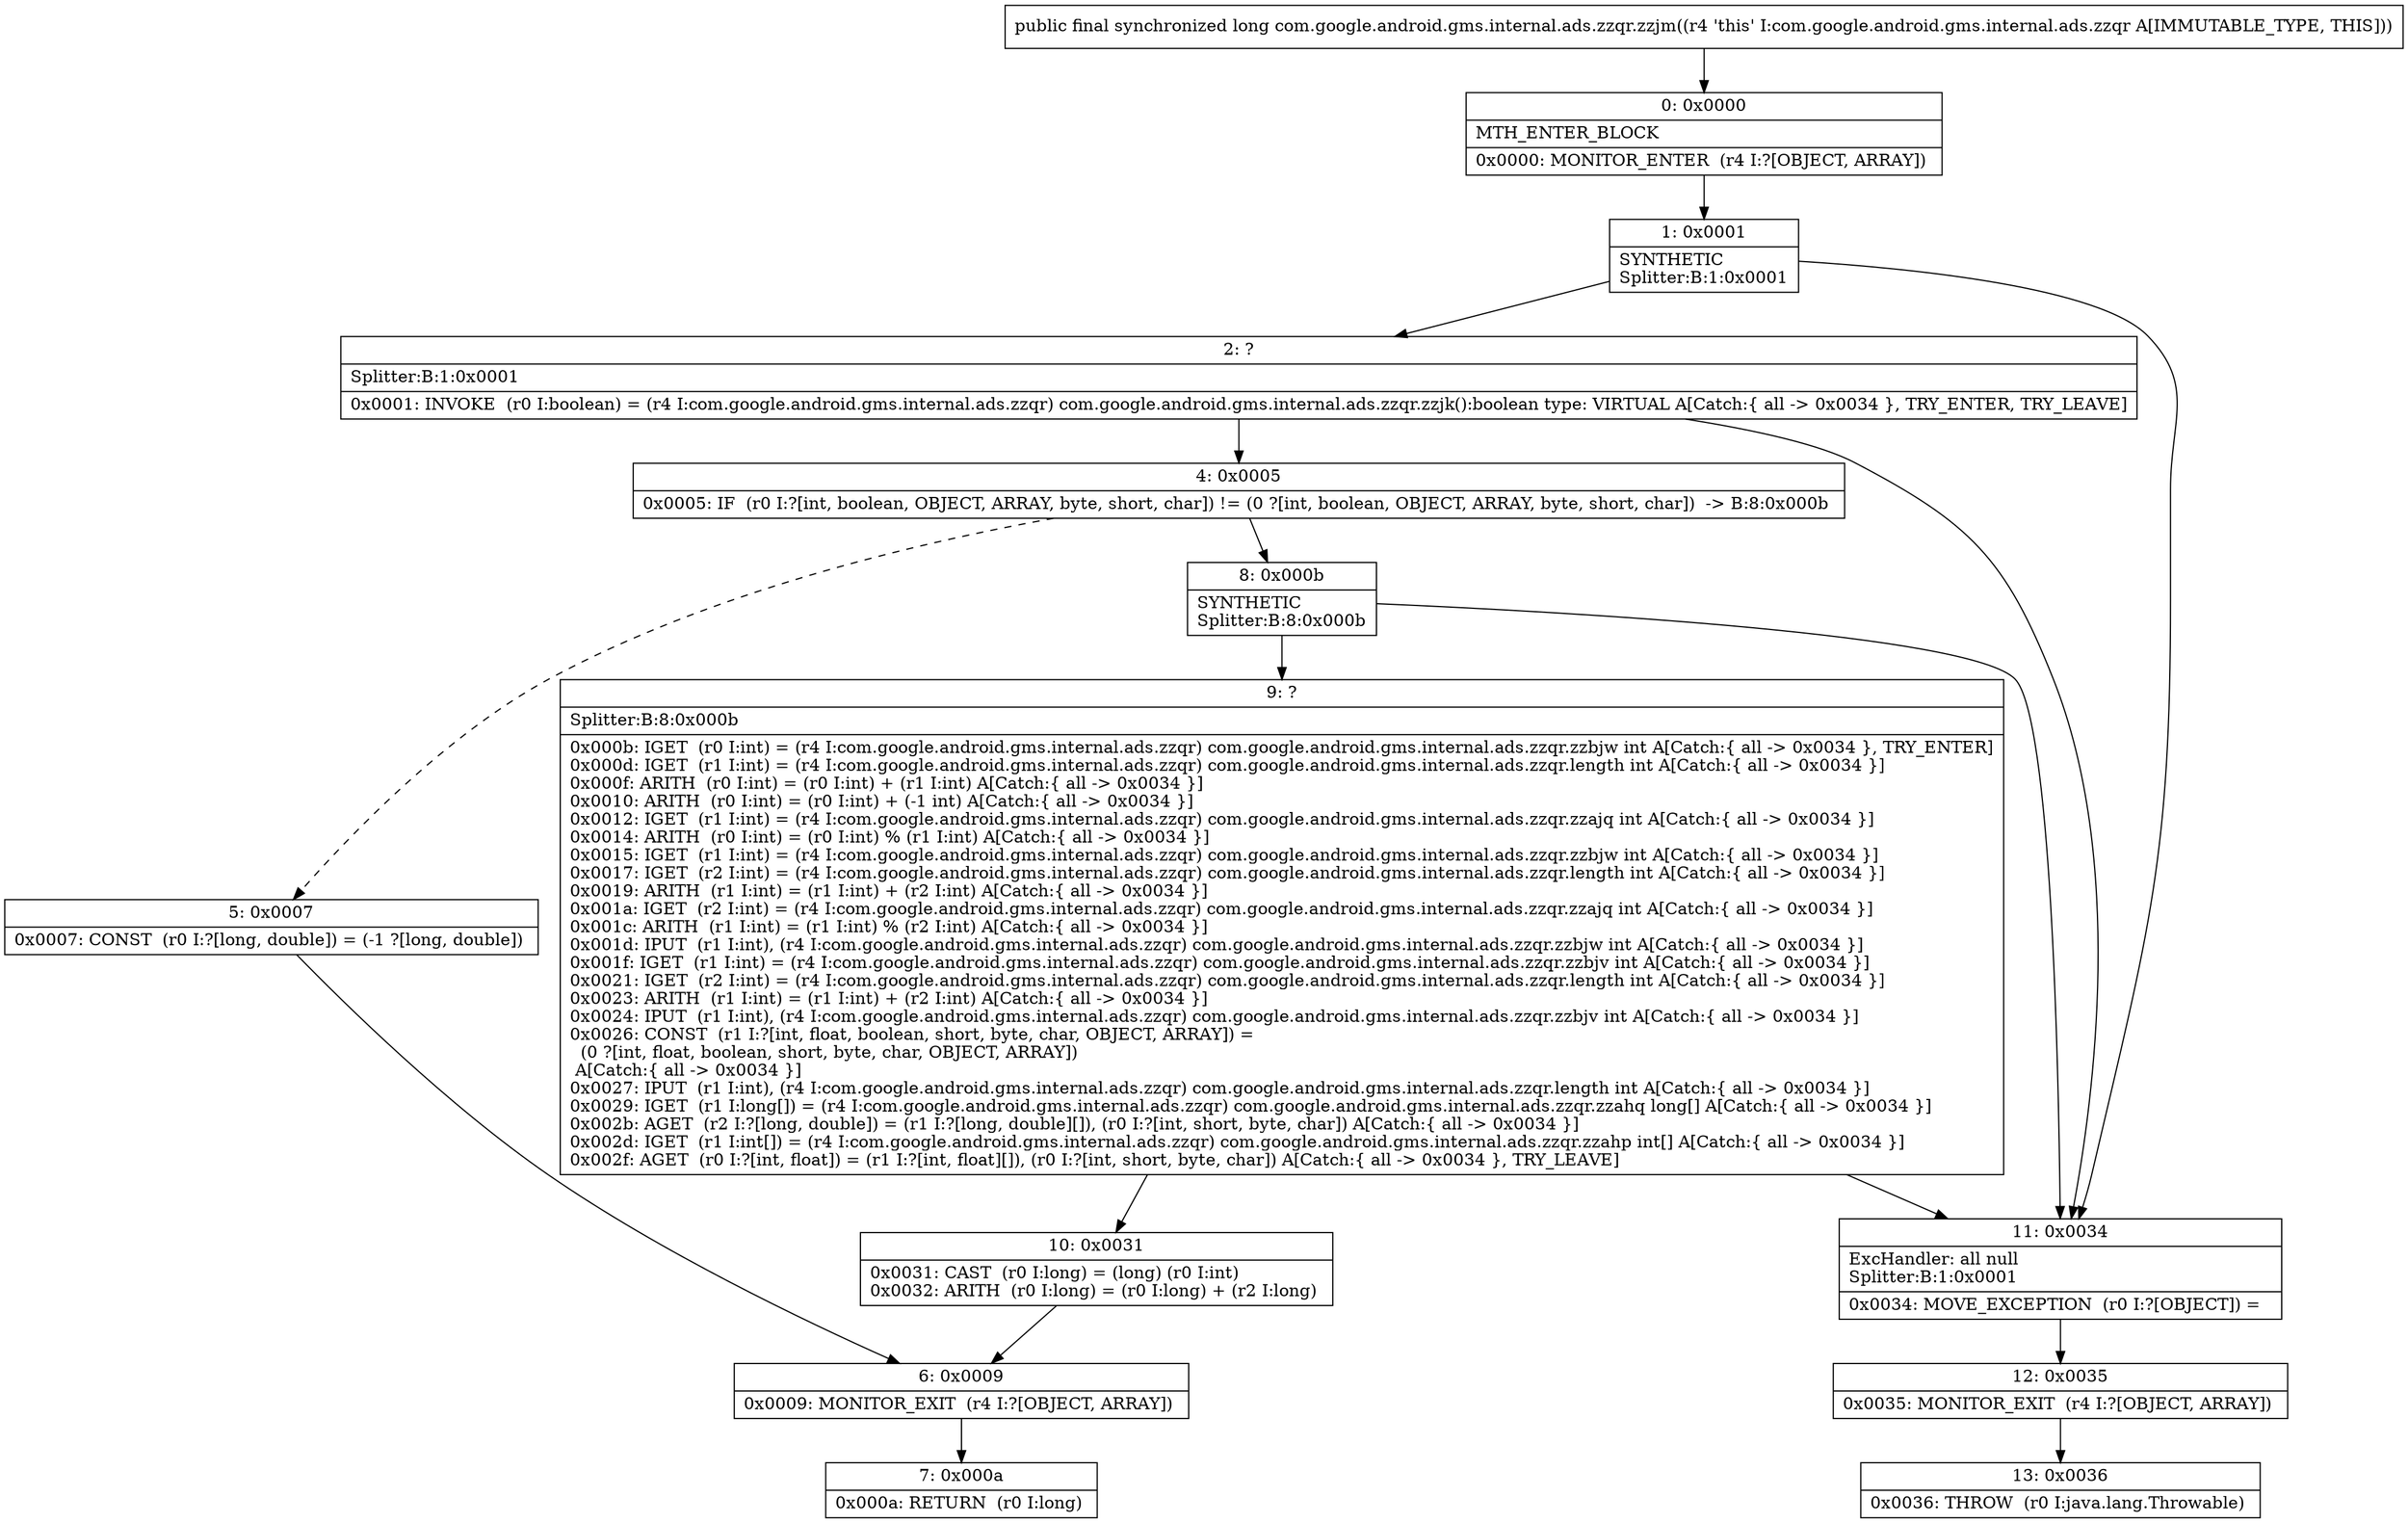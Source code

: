 digraph "CFG forcom.google.android.gms.internal.ads.zzqr.zzjm()J" {
Node_0 [shape=record,label="{0\:\ 0x0000|MTH_ENTER_BLOCK\l|0x0000: MONITOR_ENTER  (r4 I:?[OBJECT, ARRAY]) \l}"];
Node_1 [shape=record,label="{1\:\ 0x0001|SYNTHETIC\lSplitter:B:1:0x0001\l}"];
Node_2 [shape=record,label="{2\:\ ?|Splitter:B:1:0x0001\l|0x0001: INVOKE  (r0 I:boolean) = (r4 I:com.google.android.gms.internal.ads.zzqr) com.google.android.gms.internal.ads.zzqr.zzjk():boolean type: VIRTUAL A[Catch:\{ all \-\> 0x0034 \}, TRY_ENTER, TRY_LEAVE]\l}"];
Node_4 [shape=record,label="{4\:\ 0x0005|0x0005: IF  (r0 I:?[int, boolean, OBJECT, ARRAY, byte, short, char]) != (0 ?[int, boolean, OBJECT, ARRAY, byte, short, char])  \-\> B:8:0x000b \l}"];
Node_5 [shape=record,label="{5\:\ 0x0007|0x0007: CONST  (r0 I:?[long, double]) = (\-1 ?[long, double]) \l}"];
Node_6 [shape=record,label="{6\:\ 0x0009|0x0009: MONITOR_EXIT  (r4 I:?[OBJECT, ARRAY]) \l}"];
Node_7 [shape=record,label="{7\:\ 0x000a|0x000a: RETURN  (r0 I:long) \l}"];
Node_8 [shape=record,label="{8\:\ 0x000b|SYNTHETIC\lSplitter:B:8:0x000b\l}"];
Node_9 [shape=record,label="{9\:\ ?|Splitter:B:8:0x000b\l|0x000b: IGET  (r0 I:int) = (r4 I:com.google.android.gms.internal.ads.zzqr) com.google.android.gms.internal.ads.zzqr.zzbjw int A[Catch:\{ all \-\> 0x0034 \}, TRY_ENTER]\l0x000d: IGET  (r1 I:int) = (r4 I:com.google.android.gms.internal.ads.zzqr) com.google.android.gms.internal.ads.zzqr.length int A[Catch:\{ all \-\> 0x0034 \}]\l0x000f: ARITH  (r0 I:int) = (r0 I:int) + (r1 I:int) A[Catch:\{ all \-\> 0x0034 \}]\l0x0010: ARITH  (r0 I:int) = (r0 I:int) + (\-1 int) A[Catch:\{ all \-\> 0x0034 \}]\l0x0012: IGET  (r1 I:int) = (r4 I:com.google.android.gms.internal.ads.zzqr) com.google.android.gms.internal.ads.zzqr.zzajq int A[Catch:\{ all \-\> 0x0034 \}]\l0x0014: ARITH  (r0 I:int) = (r0 I:int) % (r1 I:int) A[Catch:\{ all \-\> 0x0034 \}]\l0x0015: IGET  (r1 I:int) = (r4 I:com.google.android.gms.internal.ads.zzqr) com.google.android.gms.internal.ads.zzqr.zzbjw int A[Catch:\{ all \-\> 0x0034 \}]\l0x0017: IGET  (r2 I:int) = (r4 I:com.google.android.gms.internal.ads.zzqr) com.google.android.gms.internal.ads.zzqr.length int A[Catch:\{ all \-\> 0x0034 \}]\l0x0019: ARITH  (r1 I:int) = (r1 I:int) + (r2 I:int) A[Catch:\{ all \-\> 0x0034 \}]\l0x001a: IGET  (r2 I:int) = (r4 I:com.google.android.gms.internal.ads.zzqr) com.google.android.gms.internal.ads.zzqr.zzajq int A[Catch:\{ all \-\> 0x0034 \}]\l0x001c: ARITH  (r1 I:int) = (r1 I:int) % (r2 I:int) A[Catch:\{ all \-\> 0x0034 \}]\l0x001d: IPUT  (r1 I:int), (r4 I:com.google.android.gms.internal.ads.zzqr) com.google.android.gms.internal.ads.zzqr.zzbjw int A[Catch:\{ all \-\> 0x0034 \}]\l0x001f: IGET  (r1 I:int) = (r4 I:com.google.android.gms.internal.ads.zzqr) com.google.android.gms.internal.ads.zzqr.zzbjv int A[Catch:\{ all \-\> 0x0034 \}]\l0x0021: IGET  (r2 I:int) = (r4 I:com.google.android.gms.internal.ads.zzqr) com.google.android.gms.internal.ads.zzqr.length int A[Catch:\{ all \-\> 0x0034 \}]\l0x0023: ARITH  (r1 I:int) = (r1 I:int) + (r2 I:int) A[Catch:\{ all \-\> 0x0034 \}]\l0x0024: IPUT  (r1 I:int), (r4 I:com.google.android.gms.internal.ads.zzqr) com.google.android.gms.internal.ads.zzqr.zzbjv int A[Catch:\{ all \-\> 0x0034 \}]\l0x0026: CONST  (r1 I:?[int, float, boolean, short, byte, char, OBJECT, ARRAY]) = \l  (0 ?[int, float, boolean, short, byte, char, OBJECT, ARRAY])\l A[Catch:\{ all \-\> 0x0034 \}]\l0x0027: IPUT  (r1 I:int), (r4 I:com.google.android.gms.internal.ads.zzqr) com.google.android.gms.internal.ads.zzqr.length int A[Catch:\{ all \-\> 0x0034 \}]\l0x0029: IGET  (r1 I:long[]) = (r4 I:com.google.android.gms.internal.ads.zzqr) com.google.android.gms.internal.ads.zzqr.zzahq long[] A[Catch:\{ all \-\> 0x0034 \}]\l0x002b: AGET  (r2 I:?[long, double]) = (r1 I:?[long, double][]), (r0 I:?[int, short, byte, char]) A[Catch:\{ all \-\> 0x0034 \}]\l0x002d: IGET  (r1 I:int[]) = (r4 I:com.google.android.gms.internal.ads.zzqr) com.google.android.gms.internal.ads.zzqr.zzahp int[] A[Catch:\{ all \-\> 0x0034 \}]\l0x002f: AGET  (r0 I:?[int, float]) = (r1 I:?[int, float][]), (r0 I:?[int, short, byte, char]) A[Catch:\{ all \-\> 0x0034 \}, TRY_LEAVE]\l}"];
Node_10 [shape=record,label="{10\:\ 0x0031|0x0031: CAST  (r0 I:long) = (long) (r0 I:int) \l0x0032: ARITH  (r0 I:long) = (r0 I:long) + (r2 I:long) \l}"];
Node_11 [shape=record,label="{11\:\ 0x0034|ExcHandler: all null\lSplitter:B:1:0x0001\l|0x0034: MOVE_EXCEPTION  (r0 I:?[OBJECT]) =  \l}"];
Node_12 [shape=record,label="{12\:\ 0x0035|0x0035: MONITOR_EXIT  (r4 I:?[OBJECT, ARRAY]) \l}"];
Node_13 [shape=record,label="{13\:\ 0x0036|0x0036: THROW  (r0 I:java.lang.Throwable) \l}"];
MethodNode[shape=record,label="{public final synchronized long com.google.android.gms.internal.ads.zzqr.zzjm((r4 'this' I:com.google.android.gms.internal.ads.zzqr A[IMMUTABLE_TYPE, THIS])) }"];
MethodNode -> Node_0;
Node_0 -> Node_1;
Node_1 -> Node_2;
Node_1 -> Node_11;
Node_2 -> Node_11;
Node_2 -> Node_4;
Node_4 -> Node_5[style=dashed];
Node_4 -> Node_8;
Node_5 -> Node_6;
Node_6 -> Node_7;
Node_8 -> Node_9;
Node_8 -> Node_11;
Node_9 -> Node_10;
Node_9 -> Node_11;
Node_10 -> Node_6;
Node_11 -> Node_12;
Node_12 -> Node_13;
}

